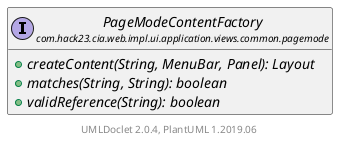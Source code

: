 @startuml
    set namespaceSeparator none
    hide empty fields
    hide empty methods

    interface "<size:14>PageModeContentFactory\n<size:10>com.hack23.cia.web.impl.ui.application.views.common.pagemode" as com.hack23.cia.web.impl.ui.application.views.common.pagemode.PageModeContentFactory [[PageModeContentFactory.html]] {
        {abstract} +createContent(String, MenuBar, Panel): Layout
        {abstract} +matches(String, String): boolean
        {abstract} +validReference(String): boolean
    }

    center footer UMLDoclet 2.0.4, PlantUML 1.2019.06
@enduml
